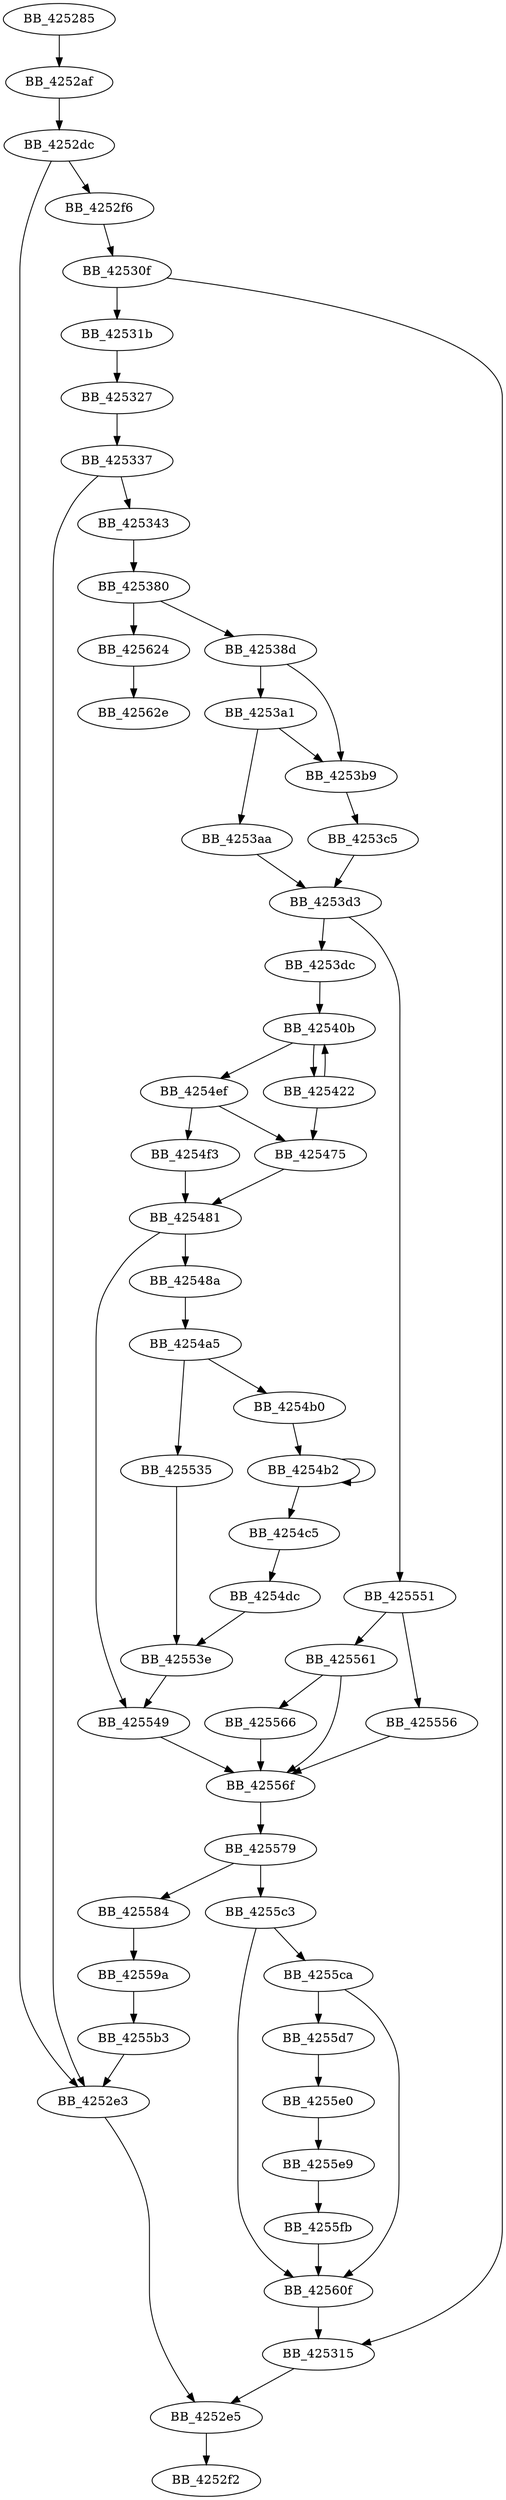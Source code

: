 DiGraph __wsetlocale_set_cat{
BB_425285->BB_4252af
BB_4252af->BB_4252dc
BB_4252dc->BB_4252e3
BB_4252dc->BB_4252f6
BB_4252e3->BB_4252e5
BB_4252e5->BB_4252f2
BB_4252f6->BB_42530f
BB_42530f->BB_425315
BB_42530f->BB_42531b
BB_425315->BB_4252e5
BB_42531b->BB_425327
BB_425327->BB_425337
BB_425337->BB_4252e3
BB_425337->BB_425343
BB_425343->BB_425380
BB_425380->BB_42538d
BB_425380->BB_425624
BB_42538d->BB_4253a1
BB_42538d->BB_4253b9
BB_4253a1->BB_4253aa
BB_4253a1->BB_4253b9
BB_4253aa->BB_4253d3
BB_4253b9->BB_4253c5
BB_4253c5->BB_4253d3
BB_4253d3->BB_4253dc
BB_4253d3->BB_425551
BB_4253dc->BB_42540b
BB_42540b->BB_425422
BB_42540b->BB_4254ef
BB_425422->BB_42540b
BB_425422->BB_425475
BB_425475->BB_425481
BB_425481->BB_42548a
BB_425481->BB_425549
BB_42548a->BB_4254a5
BB_4254a5->BB_4254b0
BB_4254a5->BB_425535
BB_4254b0->BB_4254b2
BB_4254b2->BB_4254b2
BB_4254b2->BB_4254c5
BB_4254c5->BB_4254dc
BB_4254dc->BB_42553e
BB_4254ef->BB_425475
BB_4254ef->BB_4254f3
BB_4254f3->BB_425481
BB_425535->BB_42553e
BB_42553e->BB_425549
BB_425549->BB_42556f
BB_425551->BB_425556
BB_425551->BB_425561
BB_425556->BB_42556f
BB_425561->BB_425566
BB_425561->BB_42556f
BB_425566->BB_42556f
BB_42556f->BB_425579
BB_425579->BB_425584
BB_425579->BB_4255c3
BB_425584->BB_42559a
BB_42559a->BB_4255b3
BB_4255b3->BB_4252e3
BB_4255c3->BB_4255ca
BB_4255c3->BB_42560f
BB_4255ca->BB_4255d7
BB_4255ca->BB_42560f
BB_4255d7->BB_4255e0
BB_4255e0->BB_4255e9
BB_4255e9->BB_4255fb
BB_4255fb->BB_42560f
BB_42560f->BB_425315
BB_425624->BB_42562e
}
